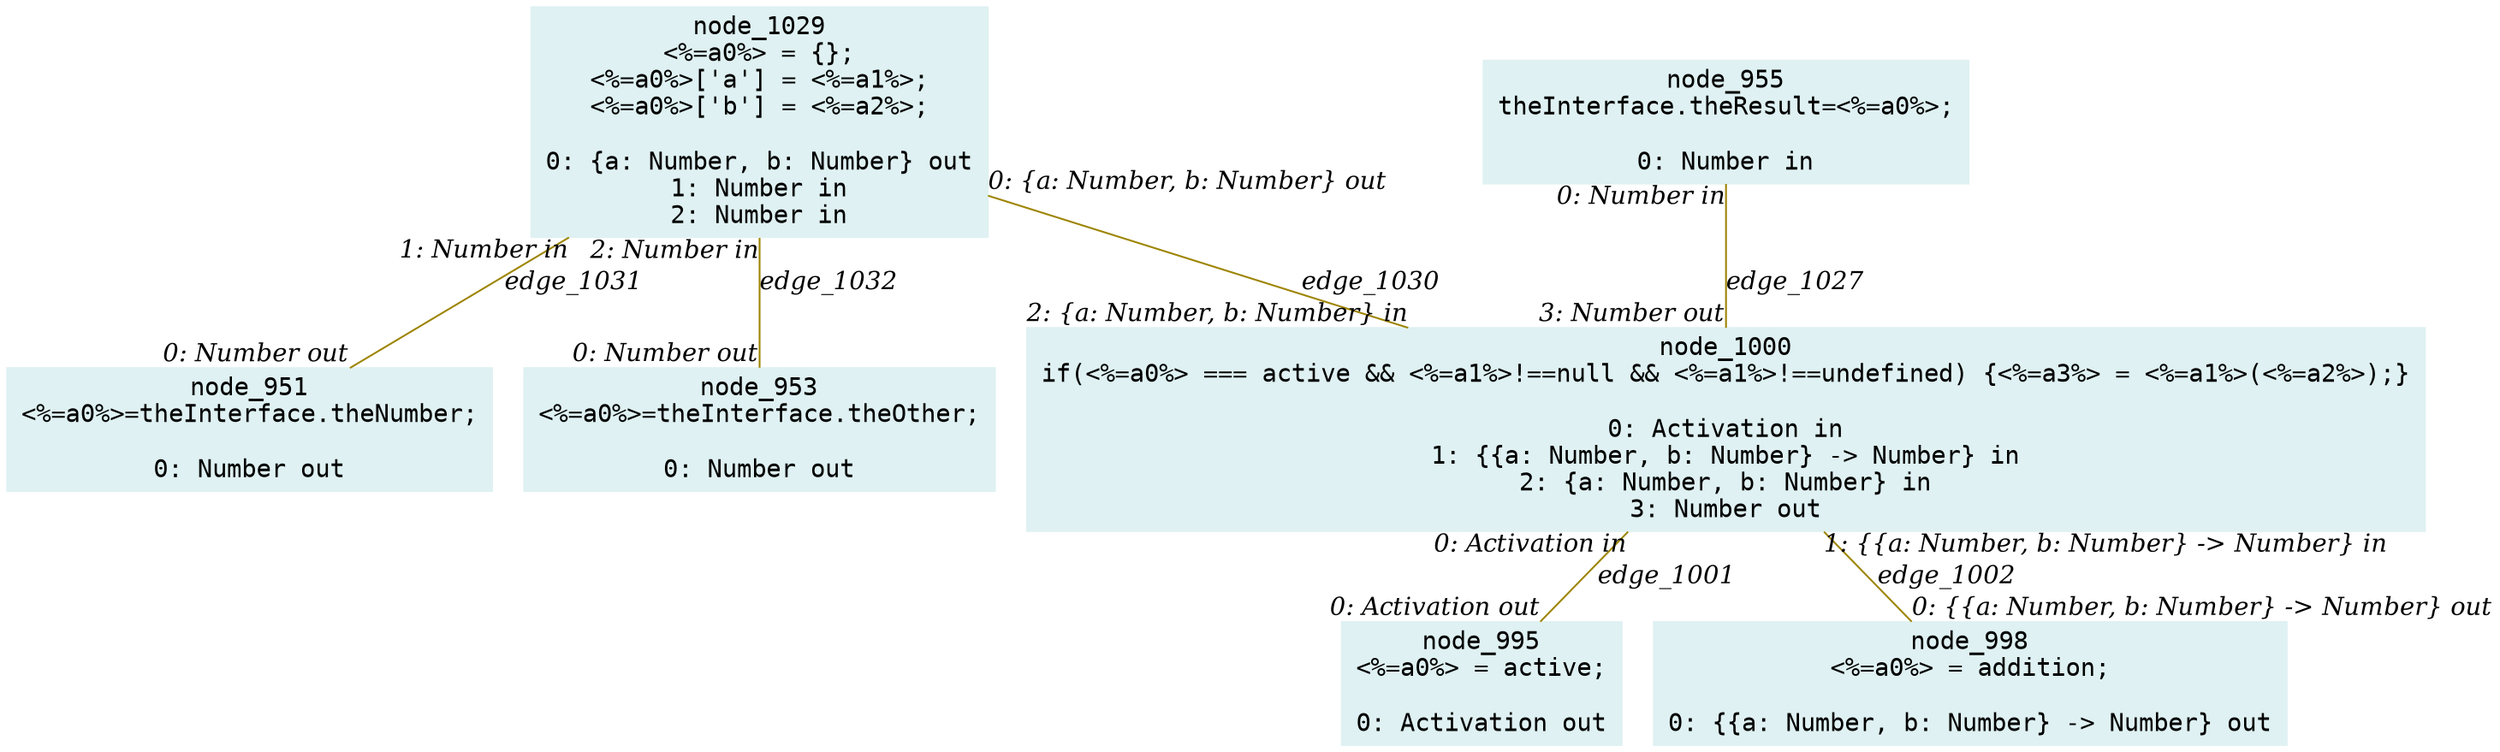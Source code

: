 digraph g{node_951 [shape="box", style="filled", color="#dff1f2", fontname="Courier", label="node_951
<%=a0%>=theInterface.theNumber;

0: Number out" ]
node_953 [shape="box", style="filled", color="#dff1f2", fontname="Courier", label="node_953
<%=a0%>=theInterface.theOther;

0: Number out" ]
node_955 [shape="box", style="filled", color="#dff1f2", fontname="Courier", label="node_955
theInterface.theResult=<%=a0%>;

0: Number in" ]
node_995 [shape="box", style="filled", color="#dff1f2", fontname="Courier", label="node_995
<%=a0%> = active;

0: Activation out" ]
node_998 [shape="box", style="filled", color="#dff1f2", fontname="Courier", label="node_998
<%=a0%> = addition;

0: {{a: Number, b: Number} -> Number} out" ]
node_1000 [shape="box", style="filled", color="#dff1f2", fontname="Courier", label="node_1000
if(<%=a0%> === active && <%=a1%>!==null && <%=a1%>!==undefined) {<%=a3%> = <%=a1%>(<%=a2%>);}

0: Activation in
1: {{a: Number, b: Number} -> Number} in
2: {a: Number, b: Number} in
3: Number out" ]
node_1029 [shape="box", style="filled", color="#dff1f2", fontname="Courier", label="node_1029
<%=a0%> = {};
<%=a0%>['a'] = <%=a1%>;
<%=a0%>['b'] = <%=a2%>;

0: {a: Number, b: Number} out
1: Number in
2: Number in" ]
node_1000 -> node_995 [dir=none, arrowHead=none, fontname="Times-Italic", arrowsize=1, color="#9d8400", label="edge_1001",  headlabel="0: Activation out", taillabel="0: Activation in" ]
node_1000 -> node_998 [dir=none, arrowHead=none, fontname="Times-Italic", arrowsize=1, color="#9d8400", label="edge_1002",  headlabel="0: {{a: Number, b: Number} -> Number} out", taillabel="1: {{a: Number, b: Number} -> Number} in" ]
node_955 -> node_1000 [dir=none, arrowHead=none, fontname="Times-Italic", arrowsize=1, color="#9d8400", label="edge_1027",  headlabel="3: Number out", taillabel="0: Number in" ]
node_1029 -> node_1000 [dir=none, arrowHead=none, fontname="Times-Italic", arrowsize=1, color="#9d8400", label="edge_1030",  headlabel="2: {a: Number, b: Number} in", taillabel="0: {a: Number, b: Number} out" ]
node_1029 -> node_951 [dir=none, arrowHead=none, fontname="Times-Italic", arrowsize=1, color="#9d8400", label="edge_1031",  headlabel="0: Number out", taillabel="1: Number in" ]
node_1029 -> node_953 [dir=none, arrowHead=none, fontname="Times-Italic", arrowsize=1, color="#9d8400", label="edge_1032",  headlabel="0: Number out", taillabel="2: Number in" ]
}